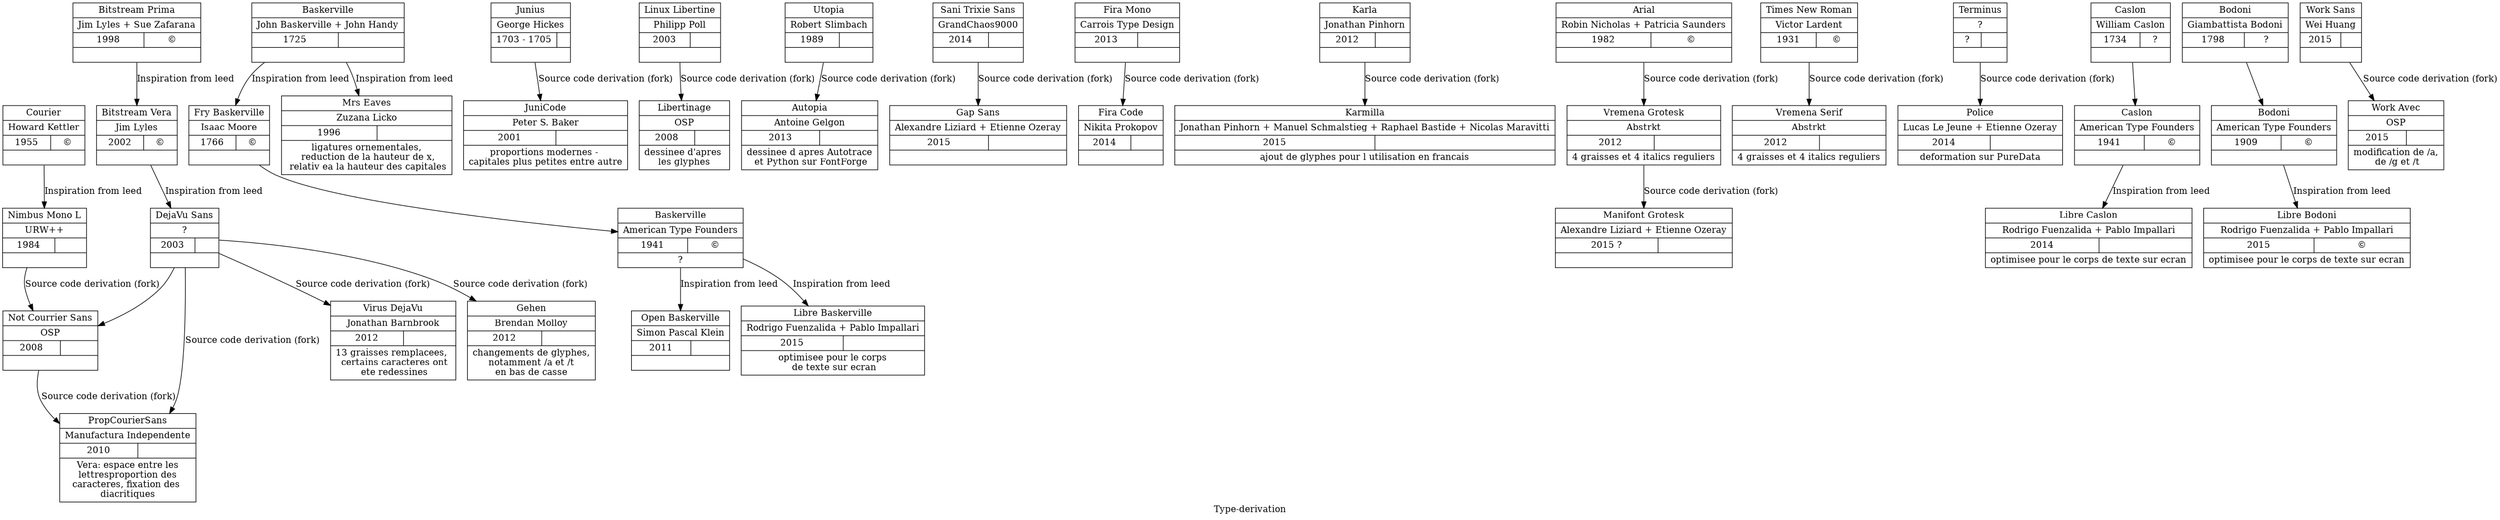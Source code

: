 digraph typederivation {
  graph [
    label = "Type-derivation",
    ratio = "compress",
    size = "30"];
    node [shape=record];
struct1 [shape=record,label="{ Courier | Howard Kettler|{1955|\© }| }"];
struct2 [shape=record,label="{ Nimbus Mono L | URW++|{1984| }| }"];
struct1 -> struct2 [ label = "Inspiration from leed" ];

struct3 [shape=record,label="{ Not Courrier Sans | OSP|{2008| }| }"];
struct2 -> struct3 [ label = "Source code derivation (fork)" ];

struct4 [shape=record,label="{ Bitstream Prima | Jim Lyles + Sue Zafarana|{1998|\©}| }"];
struct5 [shape=record,label="{ Bitstream Vera| Jim Lyles|{2002|\©}| }"];
struct4 -> struct5 [ label = "Inspiration from leed" ];

struct6 [shape=record,label="{ DejaVu Sans| ?|{2003| }| }"];
struct5 -> struct6 [ label = "Inspiration from leed" ];
struct6 -> struct3 ;
struct6 -> struct7 [ label = "Source code derivation (fork)" ];

struct7 [shape=record,label="{ PropCourierSans | Manufactura Independente|{2010| }| Vera: espace entre les\n lettres
proportion des \ncaracteres, fixation des \ndiacritiques}"];
struct8 [shape=record,label="{ Virus DejaVu | Jonathan Barnbrook|{2012| }|13 graisses remplacees, \n certains caracteres ont\n ete redessines}"];
struct9 [shape=record,label="{ Gehen | Brendan Molloy|{2012| }|changements de glyphes,\n notamment /a et /t \nen bas de casse}"];
struct6 -> struct8 [ label = "Source code derivation (fork)" ];
struct6 -> struct9 [ label = "Source code derivation (fork)" ];
struct3 -> struct7 [ label = "Source code derivation (fork)" ];

struct10 [shape=record,label="{ Baskerville | John Baskerville + John Handy|{1725| }| }"];
struct11 [shape=record,label="{ Fry Baskerville | Isaac Moore|{1766|\© }|}"];
struct12 [shape=record,label="{ Baskerville | American Type Founders|{1941|\© }|?}"];
struct10 -> struct11 [ label = "Inspiration from leed" ];
struct11 -> struct12;

struct13 [shape=record,label="{ Open Baskerville | Simon Pascal Klein|{2011| }|}"];
struct12 -> struct13 [ label = "Inspiration from leed" ];

struct14 [shape=record,label="{ Mrs Eaves | Zuzana Licko|{1996| }|ligatures ornementales,\n reduction de la hauteur de x,\n relativ ea la hauteur des capitales}"];
struct15 [shape=record,label="{ Libre Baskerville | Rodrigo Fuenzalida + Pablo Impallari|{2015| }|optimisee pour le corps\n de texte sur ecran}"];
struct10 -> struct14 [ label = "Inspiration from leed" ];
struct12 -> struct15 [ label = "Inspiration from leed" ];

struct16 [shape=record,label="{ Junius | George Hickes|{1703 - 1705| }| }"];
struct17 [shape=record,label="{ JuniCode | Peter S. Baker|{2001| }|proportions modernes - \ncapitales plus petites entre autre }"];
struct16 -> struct17 [ label = "Source code derivation (fork)" ];
struct18 [shape=record,label="{ Linux Libertine | Philipp Poll|{2003| }|}"];
struct19 [shape=record,label="{ Libertinage | OSP|{2008| }|dessinee d'apres \nles glyphes}"];
struct18 -> struct19 [ label = "Source code derivation (fork)" ];
struct20 [shape=record,label="{ Utopia | Robert Slimbach|{1989| }|}"];
struct21 [shape=record,label="{ Autopia | Antoine Gelgon|{2013| }|dessinee d apres Autotrace\n et Python sur FontForge}"];
struct20 -> struct21 [ label = "Source code derivation (fork)" ];

struct22 [shape=record,label="{ Sani Trixie Sans | GrandChaos9000|{2014| }| }"];
struct23 [shape=record,label="{ Gap Sans | Alexandre Liziard + Etienne Ozeray|{2015| }|}"];
struct22 -> struct23 [ label = "Source code derivation (fork)" ];
struct24 [shape=record,label="{ Fira Mono | Carrois Type Design|{2013| }|}"];
struct25 [shape=record,label="{ Fira Code | Nikita Prokopov|{2014| }|}"];
struct24 -> struct25 [ label = "Source code derivation (fork)" ];
struct26 [shape=record,label="{ Karla | Jonathan Pinhorn|{2012| }|}"];
struct27 [shape=record,label="{ Karmilla | Jonathan Pinhorn + Manuel Schmalstieg + Raphael Bastide + Nicolas Maravitti|{2015| }|ajout de glyphes pour l utilisation en francais}"];
struct26 -> struct27 [ label = "Source code derivation (fork)" ];

struct28 [shape=record,label="{ Arial | Robin Nicholas + Patricia Saunders|{1982|\© }|}"];
struct29 [shape=record,label="{ Vremena Grotesk | Abstrkt|{2012| }|4 graisses et 4 italics reguliers}"];
struct28 -> struct29 [ label = "Source code derivation (fork)" ];
struct30 [shape=record,label="{ Manifont Grotesk | Alexandre Liziard + Etienne Ozeray|{2015 ?| }|}"];
struct29 -> struct30 [ label = "Source code derivation (fork)" ];
struct31 [shape=record,label="{ Times New Roman | Victor Lardent|{1931|\© }|}"];
struct32 [shape=record,label="{ Vremena Serif | Abstrkt|{2012| }|4 graisses et 4 italics reguliers}"];
struct31 -> struct32 [ label = "Source code derivation (fork)" ];
struct33 [shape=record,label="{ Terminus | ?|{?| }|}"];
struct34 [shape=record,label="{ Police | Lucas Le Jeune + Etienne Ozeray|{2014| }|deformation sur PureData}"];
struct33 -> struct34 [ label = "Source code derivation (fork)" ];

struct35 [shape=record,label="{ Caslon | William Caslon|{1734|? }|}"];
struct36 [shape=record,label="{ Caslon |American Type Founders|{1941|\© }|}"];
struct35 -> struct36;
struct37 [shape=record,label="{ Libre Caslon | Rodrigo Fuenzalida + Pablo Impallari|{2014| }|optimisee pour le corps de texte sur ecran}"];
struct36 -> struct37 [ label = "Inspiration from leed" ];
struct38 [shape=record,label="{ Bodoni | Giambattista Bodoni|{1798|? }|}"];
struct39 [shape=record,label="{ Bodoni | American Type Founders|{1909|\© }|}"];
struct38 -> struct39;
struct40 [shape=record,label="{ Libre Bodoni |Rodrigo Fuenzalida + Pablo Impallari|{ 2015|\© }|optimisee pour le corps de texte sur ecran}"];
struct39 -> struct40 [ label = "Inspiration from leed" ];
struct41 [shape=record,label="{ Work Sans | Wei Huang|{2015| }|}"];
struct42 [shape=record,label="{ Work Avec | OSP|{2015|}|modification de /a,\n de /g et /t }"];
struct41 -> struct42 [ label = "Source code derivation (fork)" ];

}
